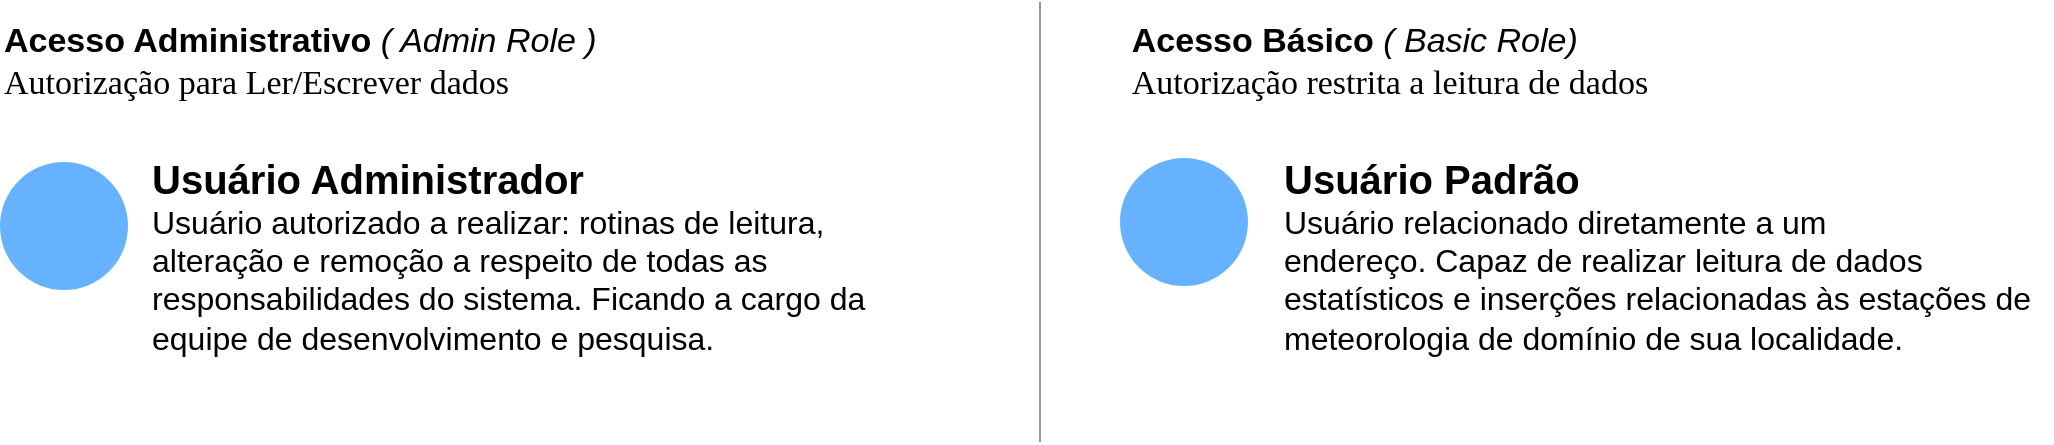 <mxfile version="15.5.8" type="device"><diagram id="b0LgQqAooKrzK7rdr0Eo" name="Page-1"><mxGraphModel dx="1468" dy="793" grid="1" gridSize="10" guides="1" tooltips="1" connect="1" arrows="1" fold="1" page="1" pageScale="1" pageWidth="1100" pageHeight="300" math="0" shadow="0"><root><mxCell id="0"/><mxCell id="1" parent="0"/><mxCell id="xVMocVkGRBMiqt9tTc8L-19" value="&lt;div&gt;&lt;b&gt;Acesso Administrativo&amp;nbsp;&lt;/b&gt;&lt;i&gt;( Admin Role )&lt;/i&gt;&lt;/div&gt;&lt;div&gt;&lt;font face=&quot;verdana&quot;&gt;Autorização para Ler/Escrever dados&lt;/font&gt;&lt;/div&gt;" style="text;html=1;strokeColor=none;fillColor=none;align=left;verticalAlign=middle;whiteSpace=wrap;rounded=0;fontSize=17;" parent="1" vertex="1"><mxGeometry x="37" y="40" width="360" height="60" as="geometry"/></mxCell><mxCell id="xVMocVkGRBMiqt9tTc8L-45" value="&lt;span style=&quot;font-size: 20px&quot;&gt;&lt;b&gt;Usuário Administrador&lt;/b&gt;&amp;nbsp;&lt;/span&gt;&lt;br&gt;&lt;font style=&quot;font-size: 16px&quot;&gt;Usuário autorizado a realizar: rotinas de leitura, alteração e remoção a respeito de todas as responsabilidades do sistema. Ficando a cargo da equipe de desenvolvimento e pesquisa.&lt;/font&gt;" style="strokeColor=none;fillColor=none;fontColor=#000000;perimeter=none;whiteSpace=wrap;resizeWidth=1;align=left;spacing=2;fontSize=14;verticalAlign=top;html=1;" parent="1" vertex="1"><mxGeometry x="111" y="110" width="386" height="150" as="geometry"/></mxCell><mxCell id="xVMocVkGRBMiqt9tTc8L-51" value="&lt;div style=&quot;text-align: left&quot;&gt;&lt;b&gt;Acesso Básico &lt;/b&gt;&lt;i&gt;( Basic Role)&lt;/i&gt;&lt;/div&gt;&lt;div style=&quot;text-align: left&quot;&gt;&lt;span style=&quot;font-family: &amp;#34;verdana&amp;#34;&quot;&gt;&lt;font style=&quot;font-size: 17px&quot;&gt;Autorização restrita a leitura de dados&lt;/font&gt;&lt;/span&gt;&lt;br&gt;&lt;/div&gt;" style="text;html=1;strokeColor=none;fillColor=none;align=center;verticalAlign=middle;whiteSpace=wrap;rounded=0;fontSize=17;" parent="1" vertex="1"><mxGeometry x="597" y="40" width="270" height="60" as="geometry"/></mxCell><mxCell id="xVMocVkGRBMiqt9tTc8L-54" value="&lt;span style=&quot;font-size: 20px&quot;&gt;&lt;b&gt;Usuário Padrão&lt;br&gt;&lt;/b&gt;&lt;/span&gt;&lt;div style=&quot;font-size: 16px&quot;&gt;&lt;div&gt;Usuário &lt;span&gt;relacionado diretamente a um endereço.&amp;nbsp;&lt;/span&gt;&lt;span&gt;Capaz&lt;/span&gt;&amp;nbsp;de realizar leitura de dados estatísticos e inserções&lt;span&gt;&amp;nbsp;relacionadas&amp;nbsp;&lt;/span&gt;&lt;span&gt;às estações de meteorologia&amp;nbsp;&lt;/span&gt;&lt;span&gt;de domínio de sua localidade&lt;/span&gt;&lt;span&gt;.&lt;/span&gt;&lt;br&gt;&lt;/div&gt;&lt;div&gt;&lt;span style=&quot;font-family: &amp;#34;verdana&amp;#34;&quot;&gt;&lt;br&gt;&lt;/span&gt;&lt;/div&gt;&lt;/div&gt;" style="strokeColor=none;fillColor=none;fontColor=#000000;perimeter=none;whiteSpace=wrap;resizeWidth=1;align=left;spacing=2;fontSize=14;verticalAlign=top;html=1;" parent="1" vertex="1"><mxGeometry x="677" y="110" width="386" height="150" as="geometry"/></mxCell><mxCell id="xVMocVkGRBMiqt9tTc8L-57" value="" style="line;strokeWidth=1;direction=south;html=1;rounded=1;fillColor=#99FFCC;gradientColor=none;align=left;strokeColor=#999999;" parent="1" vertex="1"><mxGeometry x="552" y="40" width="10" height="220" as="geometry"/></mxCell><mxCell id="xVMocVkGRBMiqt9tTc8L-60" value="" style="group" parent="1" vertex="1" connectable="0"><mxGeometry x="37" y="120" width="64" height="64" as="geometry"/></mxCell><mxCell id="xVMocVkGRBMiqt9tTc8L-44" value="" style="strokeColor=none;html=1;whiteSpace=wrap;fillColor=#66B2FF;fontColor=#DEE2E6;align=left;rounded=1;arcSize=50;" parent="xVMocVkGRBMiqt9tTc8L-60" vertex="1"><mxGeometry width="64" height="64" as="geometry"/></mxCell><mxCell id="xVMocVkGRBMiqt9tTc8L-62" value="" style="shape=image;html=1;verticalAlign=top;verticalLabelPosition=bottom;labelBackgroundColor=#ffffff;imageAspect=0;aspect=fixed;image=https://cdn2.iconfinder.com/data/icons/pinpoint-interface/48/admin-128.png;rounded=1;fontSize=17;strokeColor=#999999;strokeWidth=1;fillColor=#99FFCC;gradientColor=none;" parent="xVMocVkGRBMiqt9tTc8L-60" vertex="1"><mxGeometry x="13.5" y="13.5" width="37" height="37" as="geometry"/></mxCell><mxCell id="VlYcuQ-RjFm3xlXzce6m-2" value="" style="group" vertex="1" connectable="0" parent="1"><mxGeometry x="597" y="118" width="64" height="64" as="geometry"/></mxCell><mxCell id="xVMocVkGRBMiqt9tTc8L-52" value="&lt;span style=&quot;color: rgba(0 , 0 , 0 , 0) ; font-family: monospace ; font-size: 0px&quot;&gt;%3CmxGraphModel%3E%3Croot%3E%3CmxCell%20id%3D%220%22%2F%3E%3CmxCell%20id%3D%221%22%20parent%3D%220%22%2F%3E%3CmxCell%20id%3D%222%22%20value%3D%22%22%20style%3D%22shape%3Dimage%3Bhtml%3D1%3BverticalAlign%3Dtop%3BverticalLabelPosition%3Dbottom%3BlabelBackgroundColor%3D%23ffffff%3BimageAspect%3D0%3Baspect%3Dfixed%3Bimage%3Dhttps%3A%2F%2Fcdn0.iconfinder.com%2Fdata%2Ficons%2Fzondicons%2F20%2Fstation-128.png%3BfontSize%3D9%3B%22%20vertex%3D%221%22%20parent%3D%221%22%3E%3CmxGeometry%20x%3D%22370%22%20y%3D%22350%22%20width%3D%2252%22%20height%3D%2252%22%20as%3D%22geometry%22%2F%3E%3C%2FmxCell%3E%3C%2Froot%3E%3C%2FmxGraphModel%3E&lt;/span&gt;" style="strokeColor=none;html=1;whiteSpace=wrap;fillColor=#66B2FF;fontColor=#DEE2E6;align=left;rounded=1;arcSize=50;" parent="VlYcuQ-RjFm3xlXzce6m-2" vertex="1"><mxGeometry width="64" height="64" as="geometry"/></mxCell><mxCell id="xVMocVkGRBMiqt9tTc8L-21" value="" style="shape=image;html=1;verticalAlign=top;verticalLabelPosition=bottom;labelBackgroundColor=#ffffff;imageAspect=0;aspect=fixed;image=https://cdn0.iconfinder.com/data/icons/zondicons/20/station-128.png;fontSize=9;" parent="VlYcuQ-RjFm3xlXzce6m-2" vertex="1"><mxGeometry x="15" y="17" width="34" height="34" as="geometry"/></mxCell></root></mxGraphModel></diagram></mxfile>